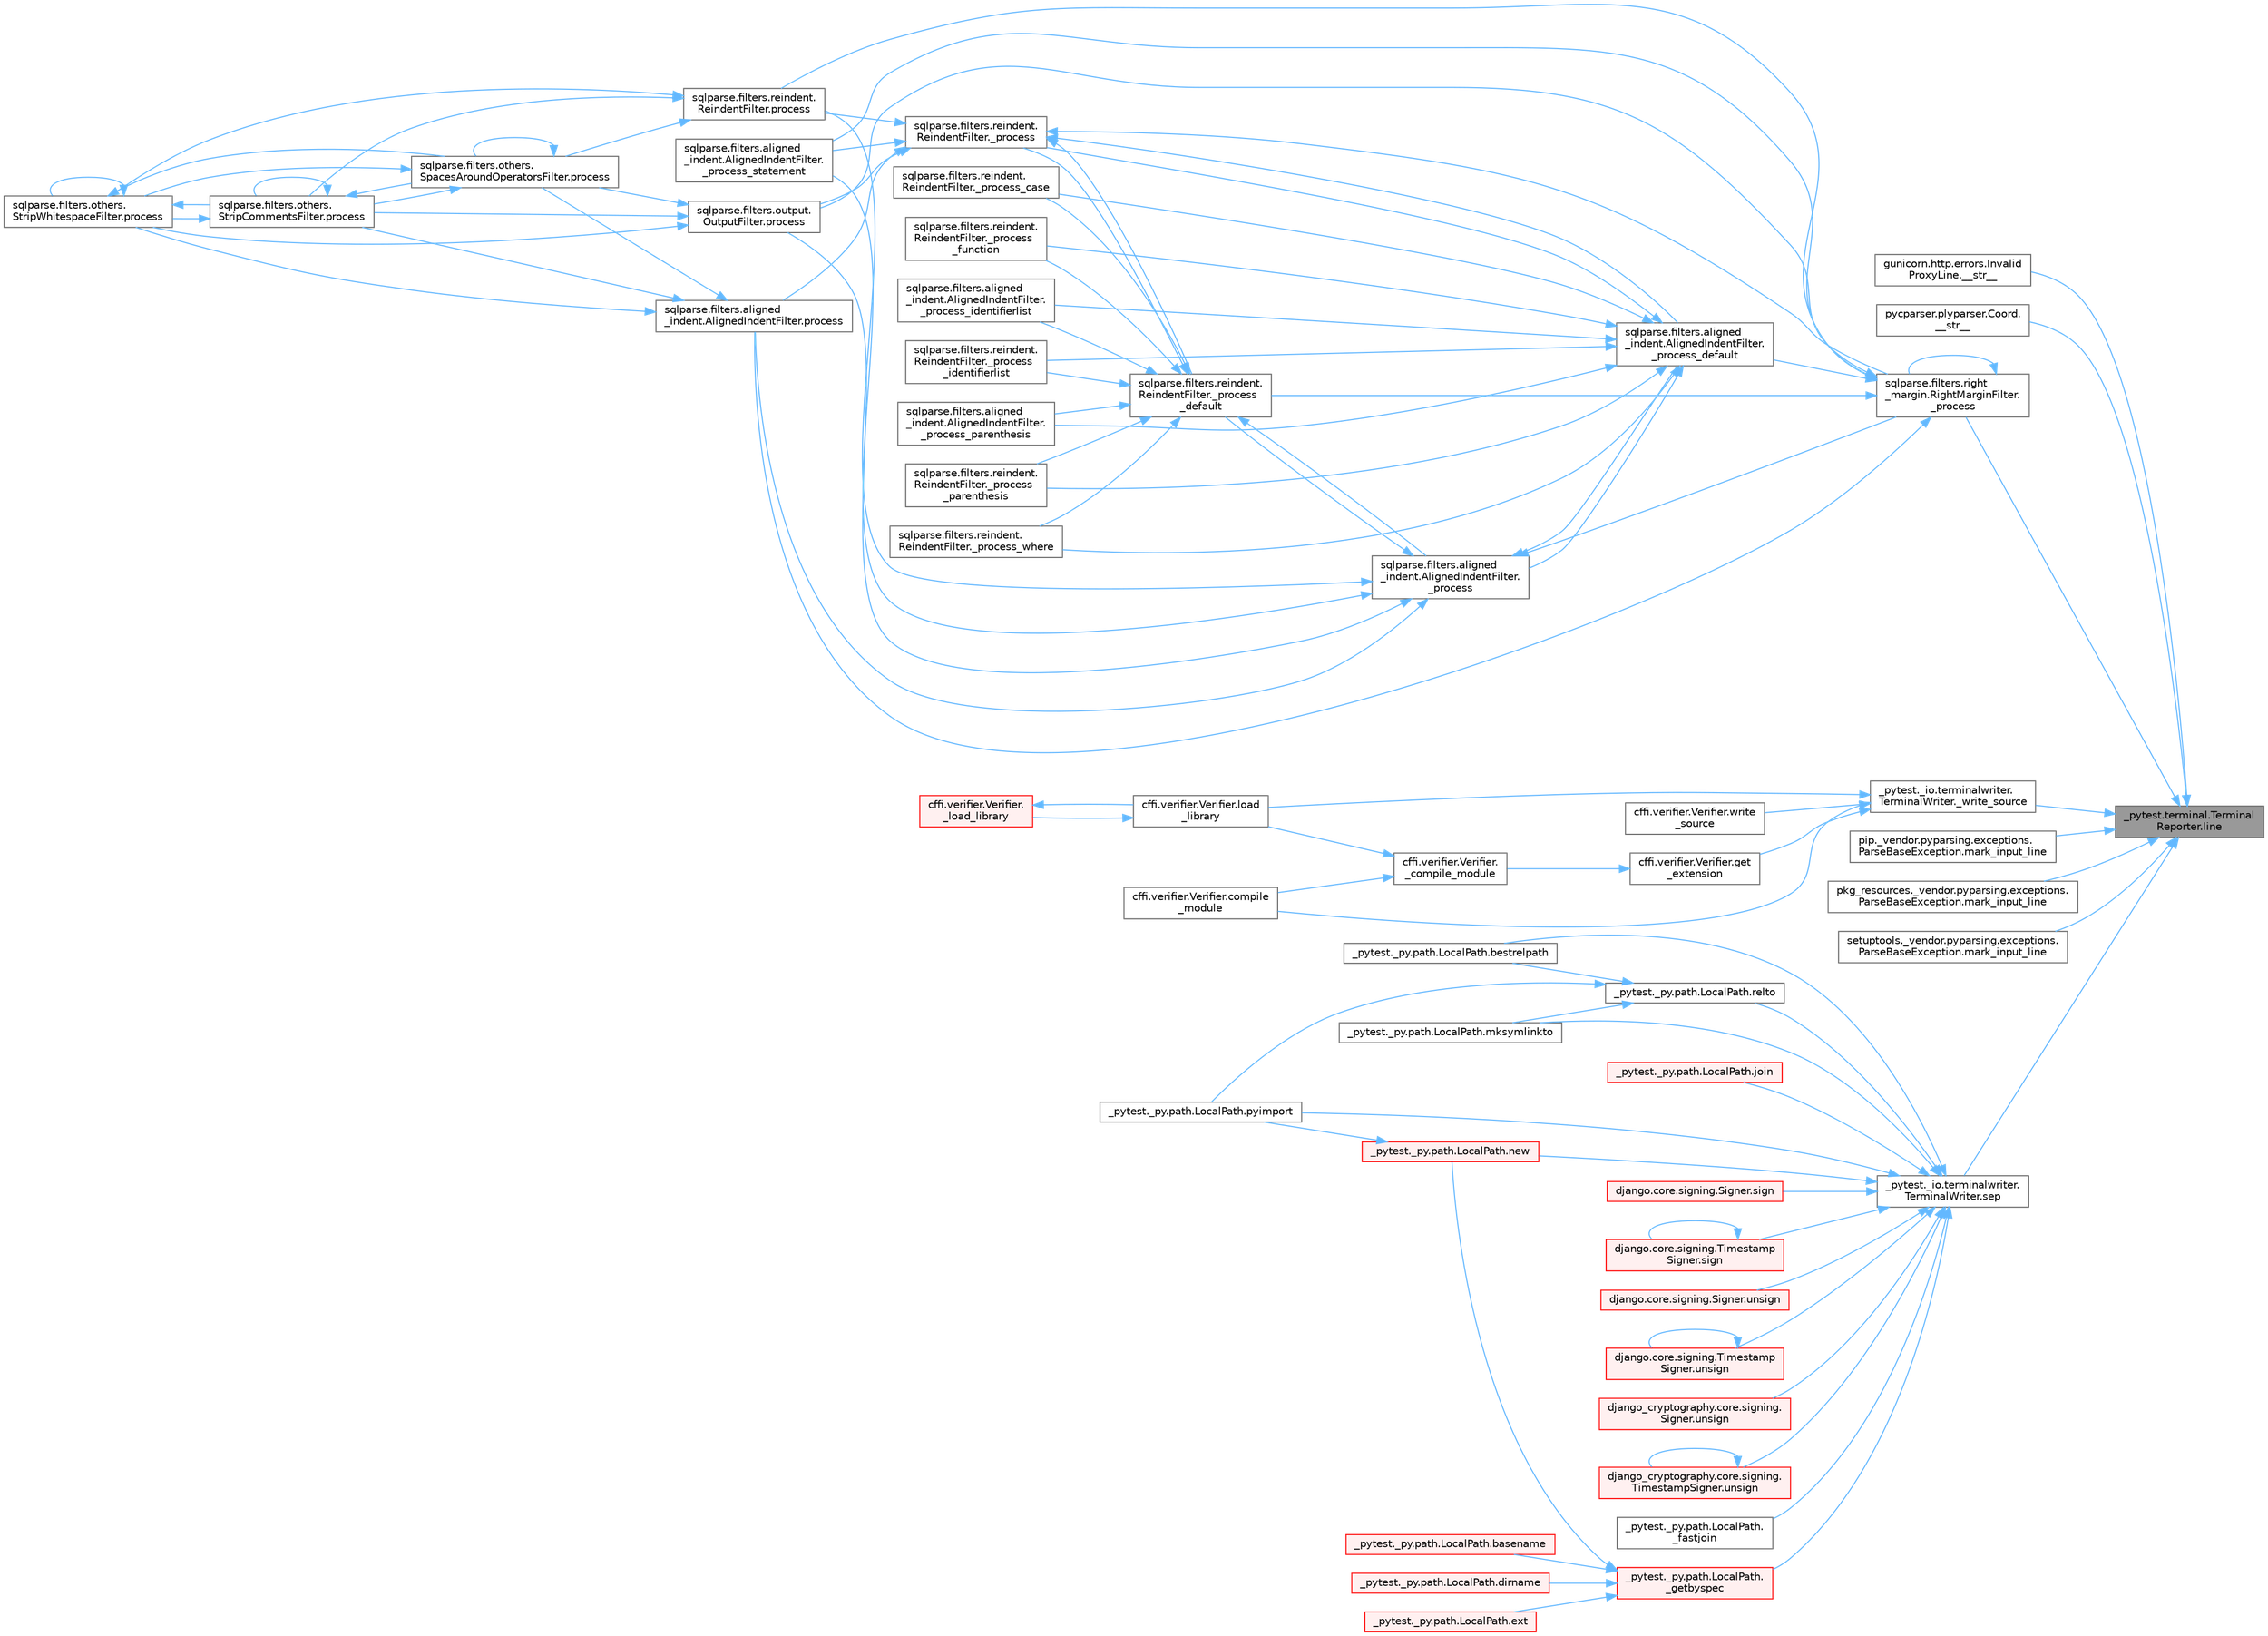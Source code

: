 digraph "_pytest.terminal.TerminalReporter.line"
{
 // LATEX_PDF_SIZE
  bgcolor="transparent";
  edge [fontname=Helvetica,fontsize=10,labelfontname=Helvetica,labelfontsize=10];
  node [fontname=Helvetica,fontsize=10,shape=box,height=0.2,width=0.4];
  rankdir="RL";
  Node1 [id="Node000001",label="_pytest.terminal.Terminal\lReporter.line",height=0.2,width=0.4,color="gray40", fillcolor="grey60", style="filled", fontcolor="black",tooltip=" "];
  Node1 -> Node2 [id="edge1_Node000001_Node000002",dir="back",color="steelblue1",style="solid",tooltip=" "];
  Node2 [id="Node000002",label="gunicorn.http.errors.Invalid\lProxyLine.__str__",height=0.2,width=0.4,color="grey40", fillcolor="white", style="filled",URL="$classgunicorn_1_1http_1_1errors_1_1_invalid_proxy_line.html#ace89b062827152aaf90a806af758a928",tooltip=" "];
  Node1 -> Node3 [id="edge2_Node000001_Node000003",dir="back",color="steelblue1",style="solid",tooltip=" "];
  Node3 [id="Node000003",label="pycparser.plyparser.Coord.\l__str__",height=0.2,width=0.4,color="grey40", fillcolor="white", style="filled",URL="$classpycparser_1_1plyparser_1_1_coord.html#aa2f5c3b1f8c0a2eb844182daa8f71512",tooltip=" "];
  Node1 -> Node4 [id="edge3_Node000001_Node000004",dir="back",color="steelblue1",style="solid",tooltip=" "];
  Node4 [id="Node000004",label="sqlparse.filters.right\l_margin.RightMarginFilter.\l_process",height=0.2,width=0.4,color="grey40", fillcolor="white", style="filled",URL="$classsqlparse_1_1filters_1_1right__margin_1_1_right_margin_filter.html#a62b0707d94aff59b0fc1428eca96f6a9",tooltip=" "];
  Node4 -> Node4 [id="edge4_Node000004_Node000004",dir="back",color="steelblue1",style="solid",tooltip=" "];
  Node4 -> Node5 [id="edge5_Node000004_Node000005",dir="back",color="steelblue1",style="solid",tooltip=" "];
  Node5 [id="Node000005",label="sqlparse.filters.aligned\l_indent.AlignedIndentFilter.\l_process_default",height=0.2,width=0.4,color="grey40", fillcolor="white", style="filled",URL="$classsqlparse_1_1filters_1_1aligned__indent_1_1_aligned_indent_filter.html#a3ea4e4dfdbefcbe959c08542b0d53201",tooltip=" "];
  Node5 -> Node6 [id="edge6_Node000005_Node000006",dir="back",color="steelblue1",style="solid",tooltip=" "];
  Node6 [id="Node000006",label="sqlparse.filters.aligned\l_indent.AlignedIndentFilter.\l_process",height=0.2,width=0.4,color="grey40", fillcolor="white", style="filled",URL="$classsqlparse_1_1filters_1_1aligned__indent_1_1_aligned_indent_filter.html#ad998883fe7e7b68c6f4a789c37311b87",tooltip=" "];
  Node6 -> Node4 [id="edge7_Node000006_Node000004",dir="back",color="steelblue1",style="solid",tooltip=" "];
  Node6 -> Node5 [id="edge8_Node000006_Node000005",dir="back",color="steelblue1",style="solid",tooltip=" "];
  Node6 -> Node7 [id="edge9_Node000006_Node000007",dir="back",color="steelblue1",style="solid",tooltip=" "];
  Node7 [id="Node000007",label="sqlparse.filters.reindent.\lReindentFilter._process\l_default",height=0.2,width=0.4,color="grey40", fillcolor="white", style="filled",URL="$classsqlparse_1_1filters_1_1reindent_1_1_reindent_filter.html#a1c1a3a8db38895a336e3e44c9ce4dc14",tooltip=" "];
  Node7 -> Node6 [id="edge10_Node000007_Node000006",dir="back",color="steelblue1",style="solid",tooltip=" "];
  Node7 -> Node8 [id="edge11_Node000007_Node000008",dir="back",color="steelblue1",style="solid",tooltip=" "];
  Node8 [id="Node000008",label="sqlparse.filters.reindent.\lReindentFilter._process",height=0.2,width=0.4,color="grey40", fillcolor="white", style="filled",URL="$classsqlparse_1_1filters_1_1reindent_1_1_reindent_filter.html#aa8d7cd3a887a74b15b60245754c2f0ad",tooltip=" "];
  Node8 -> Node4 [id="edge12_Node000008_Node000004",dir="back",color="steelblue1",style="solid",tooltip=" "];
  Node8 -> Node5 [id="edge13_Node000008_Node000005",dir="back",color="steelblue1",style="solid",tooltip=" "];
  Node8 -> Node7 [id="edge14_Node000008_Node000007",dir="back",color="steelblue1",style="solid",tooltip=" "];
  Node8 -> Node9 [id="edge15_Node000008_Node000009",dir="back",color="steelblue1",style="solid",tooltip=" "];
  Node9 [id="Node000009",label="sqlparse.filters.aligned\l_indent.AlignedIndentFilter.\l_process_statement",height=0.2,width=0.4,color="grey40", fillcolor="white", style="filled",URL="$classsqlparse_1_1filters_1_1aligned__indent_1_1_aligned_indent_filter.html#a0dc0e7f7d4e057c4840e8b0830e2e31e",tooltip=" "];
  Node8 -> Node10 [id="edge16_Node000008_Node000010",dir="back",color="steelblue1",style="solid",tooltip=" "];
  Node10 [id="Node000010",label="sqlparse.filters.aligned\l_indent.AlignedIndentFilter.process",height=0.2,width=0.4,color="grey40", fillcolor="white", style="filled",URL="$classsqlparse_1_1filters_1_1aligned__indent_1_1_aligned_indent_filter.html#a932c29e956eedefc82ac8c90ac4a46e0",tooltip=" "];
  Node10 -> Node11 [id="edge17_Node000010_Node000011",dir="back",color="steelblue1",style="solid",tooltip=" "];
  Node11 [id="Node000011",label="sqlparse.filters.others.\lSpacesAroundOperatorsFilter.process",height=0.2,width=0.4,color="grey40", fillcolor="white", style="filled",URL="$classsqlparse_1_1filters_1_1others_1_1_spaces_around_operators_filter.html#a1a4308bab3c941f190c9aa6fa6d99492",tooltip=" "];
  Node11 -> Node11 [id="edge18_Node000011_Node000011",dir="back",color="steelblue1",style="solid",tooltip=" "];
  Node11 -> Node12 [id="edge19_Node000011_Node000012",dir="back",color="steelblue1",style="solid",tooltip=" "];
  Node12 [id="Node000012",label="sqlparse.filters.others.\lStripCommentsFilter.process",height=0.2,width=0.4,color="grey40", fillcolor="white", style="filled",URL="$classsqlparse_1_1filters_1_1others_1_1_strip_comments_filter.html#a7aeeca5b82a1b2768af6be530fbbd448",tooltip=" "];
  Node12 -> Node11 [id="edge20_Node000012_Node000011",dir="back",color="steelblue1",style="solid",tooltip=" "];
  Node12 -> Node12 [id="edge21_Node000012_Node000012",dir="back",color="steelblue1",style="solid",tooltip=" "];
  Node12 -> Node13 [id="edge22_Node000012_Node000013",dir="back",color="steelblue1",style="solid",tooltip=" "];
  Node13 [id="Node000013",label="sqlparse.filters.others.\lStripWhitespaceFilter.process",height=0.2,width=0.4,color="grey40", fillcolor="white", style="filled",URL="$classsqlparse_1_1filters_1_1others_1_1_strip_whitespace_filter.html#a6a736c7dd56d1257bede1672a9e3302b",tooltip=" "];
  Node13 -> Node11 [id="edge23_Node000013_Node000011",dir="back",color="steelblue1",style="solid",tooltip=" "];
  Node13 -> Node12 [id="edge24_Node000013_Node000012",dir="back",color="steelblue1",style="solid",tooltip=" "];
  Node13 -> Node13 [id="edge25_Node000013_Node000013",dir="back",color="steelblue1",style="solid",tooltip=" "];
  Node11 -> Node13 [id="edge26_Node000011_Node000013",dir="back",color="steelblue1",style="solid",tooltip=" "];
  Node10 -> Node12 [id="edge27_Node000010_Node000012",dir="back",color="steelblue1",style="solid",tooltip=" "];
  Node10 -> Node13 [id="edge28_Node000010_Node000013",dir="back",color="steelblue1",style="solid",tooltip=" "];
  Node8 -> Node14 [id="edge29_Node000008_Node000014",dir="back",color="steelblue1",style="solid",tooltip=" "];
  Node14 [id="Node000014",label="sqlparse.filters.output.\lOutputFilter.process",height=0.2,width=0.4,color="grey40", fillcolor="white", style="filled",URL="$classsqlparse_1_1filters_1_1output_1_1_output_filter.html#a3a3811380b4736898bf22188c02ac442",tooltip=" "];
  Node14 -> Node11 [id="edge30_Node000014_Node000011",dir="back",color="steelblue1",style="solid",tooltip=" "];
  Node14 -> Node12 [id="edge31_Node000014_Node000012",dir="back",color="steelblue1",style="solid",tooltip=" "];
  Node14 -> Node13 [id="edge32_Node000014_Node000013",dir="back",color="steelblue1",style="solid",tooltip=" "];
  Node8 -> Node15 [id="edge33_Node000008_Node000015",dir="back",color="steelblue1",style="solid",tooltip=" "];
  Node15 [id="Node000015",label="sqlparse.filters.reindent.\lReindentFilter.process",height=0.2,width=0.4,color="grey40", fillcolor="white", style="filled",URL="$classsqlparse_1_1filters_1_1reindent_1_1_reindent_filter.html#aee98c0fb7d6a3052e6c3c837f706830e",tooltip=" "];
  Node15 -> Node11 [id="edge34_Node000015_Node000011",dir="back",color="steelblue1",style="solid",tooltip=" "];
  Node15 -> Node12 [id="edge35_Node000015_Node000012",dir="back",color="steelblue1",style="solid",tooltip=" "];
  Node15 -> Node13 [id="edge36_Node000015_Node000013",dir="back",color="steelblue1",style="solid",tooltip=" "];
  Node7 -> Node16 [id="edge37_Node000007_Node000016",dir="back",color="steelblue1",style="solid",tooltip=" "];
  Node16 [id="Node000016",label="sqlparse.filters.reindent.\lReindentFilter._process_case",height=0.2,width=0.4,color="grey40", fillcolor="white", style="filled",URL="$classsqlparse_1_1filters_1_1reindent_1_1_reindent_filter.html#aa388d01e64872b26a75ecd643e04756d",tooltip=" "];
  Node7 -> Node17 [id="edge38_Node000007_Node000017",dir="back",color="steelblue1",style="solid",tooltip=" "];
  Node17 [id="Node000017",label="sqlparse.filters.reindent.\lReindentFilter._process\l_function",height=0.2,width=0.4,color="grey40", fillcolor="white", style="filled",URL="$classsqlparse_1_1filters_1_1reindent_1_1_reindent_filter.html#a4743aabf7578671b08c44758a79221a1",tooltip=" "];
  Node7 -> Node18 [id="edge39_Node000007_Node000018",dir="back",color="steelblue1",style="solid",tooltip=" "];
  Node18 [id="Node000018",label="sqlparse.filters.aligned\l_indent.AlignedIndentFilter.\l_process_identifierlist",height=0.2,width=0.4,color="grey40", fillcolor="white", style="filled",URL="$classsqlparse_1_1filters_1_1aligned__indent_1_1_aligned_indent_filter.html#abcb7771d6ec4e8b27547d32b6ed5a464",tooltip=" "];
  Node7 -> Node19 [id="edge40_Node000007_Node000019",dir="back",color="steelblue1",style="solid",tooltip=" "];
  Node19 [id="Node000019",label="sqlparse.filters.reindent.\lReindentFilter._process\l_identifierlist",height=0.2,width=0.4,color="grey40", fillcolor="white", style="filled",URL="$classsqlparse_1_1filters_1_1reindent_1_1_reindent_filter.html#a78569a89684b032ab25014f95ec08ca6",tooltip=" "];
  Node7 -> Node20 [id="edge41_Node000007_Node000020",dir="back",color="steelblue1",style="solid",tooltip=" "];
  Node20 [id="Node000020",label="sqlparse.filters.aligned\l_indent.AlignedIndentFilter.\l_process_parenthesis",height=0.2,width=0.4,color="grey40", fillcolor="white", style="filled",URL="$classsqlparse_1_1filters_1_1aligned__indent_1_1_aligned_indent_filter.html#a6434c8b95516841ceaa94618c9633ba8",tooltip=" "];
  Node7 -> Node21 [id="edge42_Node000007_Node000021",dir="back",color="steelblue1",style="solid",tooltip=" "];
  Node21 [id="Node000021",label="sqlparse.filters.reindent.\lReindentFilter._process\l_parenthesis",height=0.2,width=0.4,color="grey40", fillcolor="white", style="filled",URL="$classsqlparse_1_1filters_1_1reindent_1_1_reindent_filter.html#a9d47731036de8918efc549068ebb75c8",tooltip=" "];
  Node7 -> Node22 [id="edge43_Node000007_Node000022",dir="back",color="steelblue1",style="solid",tooltip=" "];
  Node22 [id="Node000022",label="sqlparse.filters.reindent.\lReindentFilter._process_where",height=0.2,width=0.4,color="grey40", fillcolor="white", style="filled",URL="$classsqlparse_1_1filters_1_1reindent_1_1_reindent_filter.html#a3c457b0c21ece405ff6e543b59dfc8a7",tooltip=" "];
  Node6 -> Node9 [id="edge44_Node000006_Node000009",dir="back",color="steelblue1",style="solid",tooltip=" "];
  Node6 -> Node10 [id="edge45_Node000006_Node000010",dir="back",color="steelblue1",style="solid",tooltip=" "];
  Node6 -> Node14 [id="edge46_Node000006_Node000014",dir="back",color="steelblue1",style="solid",tooltip=" "];
  Node6 -> Node15 [id="edge47_Node000006_Node000015",dir="back",color="steelblue1",style="solid",tooltip=" "];
  Node5 -> Node8 [id="edge48_Node000005_Node000008",dir="back",color="steelblue1",style="solid",tooltip=" "];
  Node5 -> Node16 [id="edge49_Node000005_Node000016",dir="back",color="steelblue1",style="solid",tooltip=" "];
  Node5 -> Node17 [id="edge50_Node000005_Node000017",dir="back",color="steelblue1",style="solid",tooltip=" "];
  Node5 -> Node18 [id="edge51_Node000005_Node000018",dir="back",color="steelblue1",style="solid",tooltip=" "];
  Node5 -> Node19 [id="edge52_Node000005_Node000019",dir="back",color="steelblue1",style="solid",tooltip=" "];
  Node5 -> Node20 [id="edge53_Node000005_Node000020",dir="back",color="steelblue1",style="solid",tooltip=" "];
  Node5 -> Node21 [id="edge54_Node000005_Node000021",dir="back",color="steelblue1",style="solid",tooltip=" "];
  Node5 -> Node22 [id="edge55_Node000005_Node000022",dir="back",color="steelblue1",style="solid",tooltip=" "];
  Node4 -> Node7 [id="edge56_Node000004_Node000007",dir="back",color="steelblue1",style="solid",tooltip=" "];
  Node4 -> Node9 [id="edge57_Node000004_Node000009",dir="back",color="steelblue1",style="solid",tooltip=" "];
  Node4 -> Node10 [id="edge58_Node000004_Node000010",dir="back",color="steelblue1",style="solid",tooltip=" "];
  Node4 -> Node14 [id="edge59_Node000004_Node000014",dir="back",color="steelblue1",style="solid",tooltip=" "];
  Node4 -> Node15 [id="edge60_Node000004_Node000015",dir="back",color="steelblue1",style="solid",tooltip=" "];
  Node1 -> Node23 [id="edge61_Node000001_Node000023",dir="back",color="steelblue1",style="solid",tooltip=" "];
  Node23 [id="Node000023",label="_pytest._io.terminalwriter.\lTerminalWriter._write_source",height=0.2,width=0.4,color="grey40", fillcolor="white", style="filled",URL="$class__pytest_1_1__io_1_1terminalwriter_1_1_terminal_writer.html#a3499a8fa1635a0661a3476582408a433",tooltip=" "];
  Node23 -> Node24 [id="edge62_Node000023_Node000024",dir="back",color="steelblue1",style="solid",tooltip=" "];
  Node24 [id="Node000024",label="cffi.verifier.Verifier.compile\l_module",height=0.2,width=0.4,color="grey40", fillcolor="white", style="filled",URL="$classcffi_1_1verifier_1_1_verifier.html#a3ab2b13f2f24bb6871b9111923f1a138",tooltip=" "];
  Node23 -> Node25 [id="edge63_Node000023_Node000025",dir="back",color="steelblue1",style="solid",tooltip=" "];
  Node25 [id="Node000025",label="cffi.verifier.Verifier.get\l_extension",height=0.2,width=0.4,color="grey40", fillcolor="white", style="filled",URL="$classcffi_1_1verifier_1_1_verifier.html#af447ee2fbeadedce4b28f517cfb048da",tooltip=" "];
  Node25 -> Node26 [id="edge64_Node000025_Node000026",dir="back",color="steelblue1",style="solid",tooltip=" "];
  Node26 [id="Node000026",label="cffi.verifier.Verifier.\l_compile_module",height=0.2,width=0.4,color="grey40", fillcolor="white", style="filled",URL="$classcffi_1_1verifier_1_1_verifier.html#ae0d07806ff6796d142c1c6d28a035fdd",tooltip=" "];
  Node26 -> Node24 [id="edge65_Node000026_Node000024",dir="back",color="steelblue1",style="solid",tooltip=" "];
  Node26 -> Node27 [id="edge66_Node000026_Node000027",dir="back",color="steelblue1",style="solid",tooltip=" "];
  Node27 [id="Node000027",label="cffi.verifier.Verifier.load\l_library",height=0.2,width=0.4,color="grey40", fillcolor="white", style="filled",URL="$classcffi_1_1verifier_1_1_verifier.html#a3f4cc3b50c42913dd0d22dc233524f28",tooltip=" "];
  Node27 -> Node28 [id="edge67_Node000027_Node000028",dir="back",color="steelblue1",style="solid",tooltip=" "];
  Node28 [id="Node000028",label="cffi.verifier.Verifier.\l_load_library",height=0.2,width=0.4,color="red", fillcolor="#FFF0F0", style="filled",URL="$classcffi_1_1verifier_1_1_verifier.html#a9de40d4d3231a07d492a907359b11949",tooltip=" "];
  Node28 -> Node27 [id="edge68_Node000028_Node000027",dir="back",color="steelblue1",style="solid",tooltip=" "];
  Node23 -> Node27 [id="edge69_Node000023_Node000027",dir="back",color="steelblue1",style="solid",tooltip=" "];
  Node23 -> Node3178 [id="edge70_Node000023_Node003178",dir="back",color="steelblue1",style="solid",tooltip=" "];
  Node3178 [id="Node003178",label="cffi.verifier.Verifier.write\l_source",height=0.2,width=0.4,color="grey40", fillcolor="white", style="filled",URL="$classcffi_1_1verifier_1_1_verifier.html#acfc2cae2263ee74388a5b862ae5cf874",tooltip=" "];
  Node1 -> Node298 [id="edge71_Node000001_Node000298",dir="back",color="steelblue1",style="solid",tooltip=" "];
  Node298 [id="Node000298",label="pip._vendor.pyparsing.exceptions.\lParseBaseException.mark_input_line",height=0.2,width=0.4,color="grey40", fillcolor="white", style="filled",URL="$classpip_1_1__vendor_1_1pyparsing_1_1exceptions_1_1_parse_base_exception.html#a29a304058ba0b8613114663ebffb3434",tooltip=" "];
  Node1 -> Node299 [id="edge72_Node000001_Node000299",dir="back",color="steelblue1",style="solid",tooltip=" "];
  Node299 [id="Node000299",label="pkg_resources._vendor.pyparsing.exceptions.\lParseBaseException.mark_input_line",height=0.2,width=0.4,color="grey40", fillcolor="white", style="filled",URL="$classpkg__resources_1_1__vendor_1_1pyparsing_1_1exceptions_1_1_parse_base_exception.html#a982109a43d14eb31cc56cb0bc77e08c6",tooltip=" "];
  Node1 -> Node300 [id="edge73_Node000001_Node000300",dir="back",color="steelblue1",style="solid",tooltip=" "];
  Node300 [id="Node000300",label="setuptools._vendor.pyparsing.exceptions.\lParseBaseException.mark_input_line",height=0.2,width=0.4,color="grey40", fillcolor="white", style="filled",URL="$classsetuptools_1_1__vendor_1_1pyparsing_1_1exceptions_1_1_parse_base_exception.html#aeb91f27e309b0b29088fb9dd22c07e58",tooltip=" "];
  Node1 -> Node301 [id="edge74_Node000001_Node000301",dir="back",color="steelblue1",style="solid",tooltip=" "];
  Node301 [id="Node000301",label="_pytest._io.terminalwriter.\lTerminalWriter.sep",height=0.2,width=0.4,color="grey40", fillcolor="white", style="filled",URL="$class__pytest_1_1__io_1_1terminalwriter_1_1_terminal_writer.html#a9825789953e583960848896c7c201fb8",tooltip=" "];
  Node301 -> Node302 [id="edge75_Node000301_Node000302",dir="back",color="steelblue1",style="solid",tooltip=" "];
  Node302 [id="Node000302",label="_pytest._py.path.LocalPath.\l_fastjoin",height=0.2,width=0.4,color="grey40", fillcolor="white", style="filled",URL="$class__pytest_1_1__py_1_1path_1_1_local_path.html#a41f80bfd914f5af2f55fa8b62699f7b4",tooltip=" "];
  Node301 -> Node303 [id="edge76_Node000301_Node000303",dir="back",color="steelblue1",style="solid",tooltip=" "];
  Node303 [id="Node000303",label="_pytest._py.path.LocalPath.\l_getbyspec",height=0.2,width=0.4,color="red", fillcolor="#FFF0F0", style="filled",URL="$class__pytest_1_1__py_1_1path_1_1_local_path.html#a3cb7ad6a0d43365228f86c0149375c4b",tooltip=" "];
  Node303 -> Node304 [id="edge77_Node000303_Node000304",dir="back",color="steelblue1",style="solid",tooltip=" "];
  Node304 [id="Node000304",label="_pytest._py.path.LocalPath.basename",height=0.2,width=0.4,color="red", fillcolor="#FFF0F0", style="filled",URL="$class__pytest_1_1__py_1_1path_1_1_local_path.html#a8a8ef1d27ceea399ad99d6d709acdbc9",tooltip=" "];
  Node303 -> Node2975 [id="edge78_Node000303_Node002975",dir="back",color="steelblue1",style="solid",tooltip=" "];
  Node2975 [id="Node002975",label="_pytest._py.path.LocalPath.dirname",height=0.2,width=0.4,color="red", fillcolor="#FFF0F0", style="filled",URL="$class__pytest_1_1__py_1_1path_1_1_local_path.html#aa1920ee3bb71bfb594e849010c5971ac",tooltip=" "];
  Node303 -> Node2977 [id="edge79_Node000303_Node002977",dir="back",color="steelblue1",style="solid",tooltip=" "];
  Node2977 [id="Node002977",label="_pytest._py.path.LocalPath.ext",height=0.2,width=0.4,color="red", fillcolor="#FFF0F0", style="filled",URL="$class__pytest_1_1__py_1_1path_1_1_local_path.html#a5fa32ab32abd81d4b3457001cc9ede5e",tooltip=" "];
  Node303 -> Node2978 [id="edge80_Node000303_Node002978",dir="back",color="steelblue1",style="solid",tooltip=" "];
  Node2978 [id="Node002978",label="_pytest._py.path.LocalPath.new",height=0.2,width=0.4,color="red", fillcolor="#FFF0F0", style="filled",URL="$class__pytest_1_1__py_1_1path_1_1_local_path.html#ab5882416a5911e7a15e0598cbeab05cd",tooltip=" "];
  Node2978 -> Node1053 [id="edge81_Node002978_Node001053",dir="back",color="steelblue1",style="solid",tooltip=" "];
  Node1053 [id="Node001053",label="_pytest._py.path.LocalPath.pyimport",height=0.2,width=0.4,color="grey40", fillcolor="white", style="filled",URL="$class__pytest_1_1__py_1_1path_1_1_local_path.html#aaf2fbd0a1a8554d138b60c28ca682b75",tooltip=" "];
  Node301 -> Node2266 [id="edge82_Node000301_Node002266",dir="back",color="steelblue1",style="solid",tooltip=" "];
  Node2266 [id="Node002266",label="_pytest._py.path.LocalPath.bestrelpath",height=0.2,width=0.4,color="grey40", fillcolor="white", style="filled",URL="$class__pytest_1_1__py_1_1path_1_1_local_path.html#accc5450294cb4c510fa50449c40a056b",tooltip=" "];
  Node301 -> Node2980 [id="edge83_Node000301_Node002980",dir="back",color="steelblue1",style="solid",tooltip=" "];
  Node2980 [id="Node002980",label="_pytest._py.path.LocalPath.join",height=0.2,width=0.4,color="red", fillcolor="#FFF0F0", style="filled",URL="$class__pytest_1_1__py_1_1path_1_1_local_path.html#a6be3338a27ff92bdb40fa2d895a8e88b",tooltip=" "];
  Node301 -> Node2267 [id="edge84_Node000301_Node002267",dir="back",color="steelblue1",style="solid",tooltip=" "];
  Node2267 [id="Node002267",label="_pytest._py.path.LocalPath.mksymlinkto",height=0.2,width=0.4,color="grey40", fillcolor="white", style="filled",URL="$class__pytest_1_1__py_1_1path_1_1_local_path.html#a8dc617070ee96a8653920fde3a15d383",tooltip=" "];
  Node301 -> Node2978 [id="edge85_Node000301_Node002978",dir="back",color="steelblue1",style="solid",tooltip=" "];
  Node301 -> Node1053 [id="edge86_Node000301_Node001053",dir="back",color="steelblue1",style="solid",tooltip=" "];
  Node301 -> Node2996 [id="edge87_Node000301_Node002996",dir="back",color="steelblue1",style="solid",tooltip=" "];
  Node2996 [id="Node002996",label="_pytest._py.path.LocalPath.relto",height=0.2,width=0.4,color="grey40", fillcolor="white", style="filled",URL="$class__pytest_1_1__py_1_1path_1_1_local_path.html#a67bcf9939ddefbe3b1db878cbebbdb03",tooltip=" "];
  Node2996 -> Node2266 [id="edge88_Node002996_Node002266",dir="back",color="steelblue1",style="solid",tooltip=" "];
  Node2996 -> Node2267 [id="edge89_Node002996_Node002267",dir="back",color="steelblue1",style="solid",tooltip=" "];
  Node2996 -> Node1053 [id="edge90_Node002996_Node001053",dir="back",color="steelblue1",style="solid",tooltip=" "];
  Node301 -> Node1396 [id="edge91_Node000301_Node001396",dir="back",color="steelblue1",style="solid",tooltip=" "];
  Node1396 [id="Node001396",label="django.core.signing.Signer.sign",height=0.2,width=0.4,color="red", fillcolor="#FFF0F0", style="filled",URL="$classdjango_1_1core_1_1signing_1_1_signer.html#a20ed6a5363cf3b02855d218c7abd9508",tooltip=" "];
  Node301 -> Node2997 [id="edge92_Node000301_Node002997",dir="back",color="steelblue1",style="solid",tooltip=" "];
  Node2997 [id="Node002997",label="django.core.signing.Timestamp\lSigner.sign",height=0.2,width=0.4,color="red", fillcolor="#FFF0F0", style="filled",URL="$classdjango_1_1core_1_1signing_1_1_timestamp_signer.html#a5ce05c9325850397a0be68002f19652d",tooltip=" "];
  Node2997 -> Node2997 [id="edge93_Node002997_Node002997",dir="back",color="steelblue1",style="solid",tooltip=" "];
  Node301 -> Node1400 [id="edge94_Node000301_Node001400",dir="back",color="steelblue1",style="solid",tooltip=" "];
  Node1400 [id="Node001400",label="django.core.signing.Signer.unsign",height=0.2,width=0.4,color="red", fillcolor="#FFF0F0", style="filled",URL="$classdjango_1_1core_1_1signing_1_1_signer.html#a4c99e64342ad60871525e10b8d9041eb",tooltip=" "];
  Node301 -> Node2998 [id="edge95_Node000301_Node002998",dir="back",color="steelblue1",style="solid",tooltip=" "];
  Node2998 [id="Node002998",label="django.core.signing.Timestamp\lSigner.unsign",height=0.2,width=0.4,color="red", fillcolor="#FFF0F0", style="filled",URL="$classdjango_1_1core_1_1signing_1_1_timestamp_signer.html#a4f105034dd44ec8abbcdfda73b363c7f",tooltip=" "];
  Node2998 -> Node2998 [id="edge96_Node002998_Node002998",dir="back",color="steelblue1",style="solid",tooltip=" "];
  Node301 -> Node1404 [id="edge97_Node000301_Node001404",dir="back",color="steelblue1",style="solid",tooltip=" "];
  Node1404 [id="Node001404",label="django_cryptography.core.signing.\lSigner.unsign",height=0.2,width=0.4,color="red", fillcolor="#FFF0F0", style="filled",URL="$classdjango__cryptography_1_1core_1_1signing_1_1_signer.html#a86666f2dde843482bd13d6e7a1d0de92",tooltip=" "];
  Node301 -> Node2999 [id="edge98_Node000301_Node002999",dir="back",color="steelblue1",style="solid",tooltip=" "];
  Node2999 [id="Node002999",label="django_cryptography.core.signing.\lTimestampSigner.unsign",height=0.2,width=0.4,color="red", fillcolor="#FFF0F0", style="filled",URL="$classdjango__cryptography_1_1core_1_1signing_1_1_timestamp_signer.html#ac9451159aae2c8edbcb415bd8c14545f",tooltip=" "];
  Node2999 -> Node2999 [id="edge99_Node002999_Node002999",dir="back",color="steelblue1",style="solid",tooltip=" "];
}

